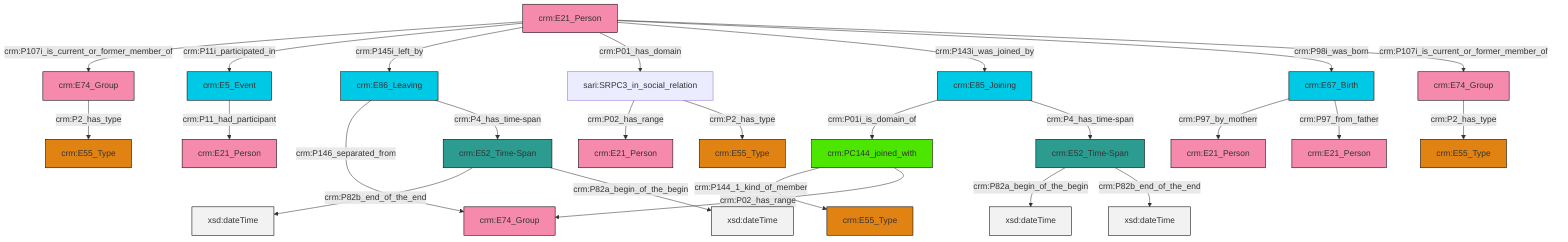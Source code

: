 graph TD
classDef Literal fill:#f2f2f2,stroke:#000000;
classDef CRM_Entity fill:#FFFFFF,stroke:#000000;
classDef Temporal_Entity fill:#00C9E6, stroke:#000000;
classDef Type fill:#E18312, stroke:#000000;
classDef Time-Span fill:#2C9C91, stroke:#000000;
classDef Appellation fill:#FFEB7F, stroke:#000000;
classDef Place fill:#008836, stroke:#000000;
classDef Persistent_Item fill:#B266B2, stroke:#000000;
classDef Conceptual_Object fill:#FFD700, stroke:#000000;
classDef Physical_Thing fill:#D2B48C, stroke:#000000;
classDef Actor fill:#f58aad, stroke:#000000;
classDef PC_Classes fill:#4ce600, stroke:#000000;
classDef Multi fill:#cccccc,stroke:#000000;

0["crm:E21_Person"]:::Actor -->|crm:P107i_is_current_or_former_member_of| 1["crm:E74_Group"]:::Actor
4["crm:PC144_joined_with"]:::PC_Classes -->|crm:P144_1_kind_of_member| 5["crm:E55_Type"]:::Type
7["crm:E67_Birth"]:::Temporal_Entity -->|crm:P97_by_motherr| 8["crm:E21_Person"]:::Actor
7["crm:E67_Birth"]:::Temporal_Entity -->|crm:P97_from_father| 10["crm:E21_Person"]:::Actor
13["crm:E86_Leaving"]:::Temporal_Entity -->|crm:P146_separated_from| 14["crm:E74_Group"]:::Actor
15["sari:SRPC3_in_social_relation"]:::Default -->|crm:P02_has_range| 16["crm:E21_Person"]:::Actor
17["crm:E52_Time-Span"]:::Time-Span -->|crm:P82a_begin_of_the_begin| 18[xsd:dateTime]:::Literal
19["crm:E52_Time-Span"]:::Time-Span -->|crm:P82b_end_of_the_end| 20[xsd:dateTime]:::Literal
17["crm:E52_Time-Span"]:::Time-Span -->|crm:P82b_end_of_the_end| 21[xsd:dateTime]:::Literal
0["crm:E21_Person"]:::Actor -->|crm:P11i_participated_in| 22["crm:E5_Event"]:::Temporal_Entity
0["crm:E21_Person"]:::Actor -->|crm:P145i_left_by| 13["crm:E86_Leaving"]:::Temporal_Entity
0["crm:E21_Person"]:::Actor -->|crm:P01_has_domain| 15["sari:SRPC3_in_social_relation"]:::Default
0["crm:E21_Person"]:::Actor -->|crm:P143i_was_joined_by| 26["crm:E85_Joining"]:::Temporal_Entity
0["crm:E21_Person"]:::Actor -->|crm:P98i_was_born| 7["crm:E67_Birth"]:::Temporal_Entity
15["sari:SRPC3_in_social_relation"]:::Default -->|crm:P2_has_type| 27["crm:E55_Type"]:::Type
19["crm:E52_Time-Span"]:::Time-Span -->|crm:P82a_begin_of_the_begin| 34[xsd:dateTime]:::Literal
4["crm:PC144_joined_with"]:::PC_Classes -->|crm:P02_has_range| 14["crm:E74_Group"]:::Actor
11["crm:E74_Group"]:::Actor -->|crm:P2_has_type| 24["crm:E55_Type"]:::Type
13["crm:E86_Leaving"]:::Temporal_Entity -->|crm:P4_has_time-span| 19["crm:E52_Time-Span"]:::Time-Span
26["crm:E85_Joining"]:::Temporal_Entity -->|crm:P01i_is_domain_of| 4["crm:PC144_joined_with"]:::PC_Classes
1["crm:E74_Group"]:::Actor -->|crm:P2_has_type| 2["crm:E55_Type"]:::Type
26["crm:E85_Joining"]:::Temporal_Entity -->|crm:P4_has_time-span| 17["crm:E52_Time-Span"]:::Time-Span
22["crm:E5_Event"]:::Temporal_Entity -->|crm:P11_had_participant| 40["crm:E21_Person"]:::Actor
0["crm:E21_Person"]:::Actor -->|crm:P107i_is_current_or_former_member_of| 11["crm:E74_Group"]:::Actor